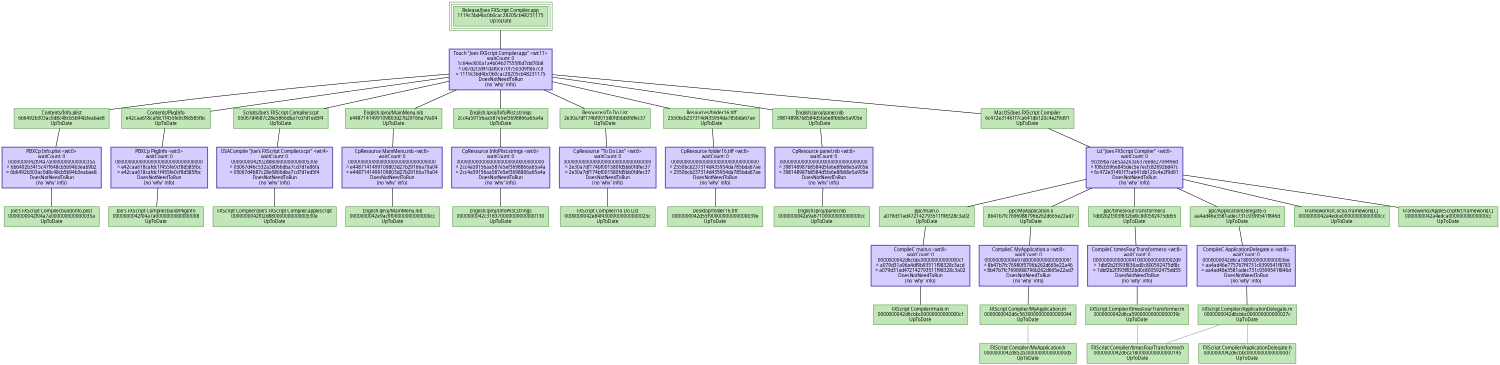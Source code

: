 digraph "Joe's FXScript Compiler" {
   size = "10.000000,8.500000";
   concentrate = false;

   node [ shape = box, style = filled, color = "0.3 0.5 0.6", fillcolor = "0.3 0.2 0.9", fontname = "Monaco", fontsize = "9" ];
   n00001 [ label = "Release/Joes FXScript Compiler.app\n1119c3bd4bc0b0cac28205cb48231175\nUpToDate", peripheries = 3 ];
   n00002 [ label = "Contents/Info.plist\n6b6492b303ac0d8c48cb5b94b3eabae8\nUpToDate" ];
   n00003 [ label = "Joe's FXScript Compiler.build/Info.plist\n0000000042f04a7a000000000000035a\nUpToDate" ];
   n00004 [ label = "Contents/PkgInfo\ne42caa618cafdc1f455fe0cf8d585fbc\nUpToDate" ];
   n00005 [ label = "Joe's FXScript Compiler.build/PkgInfo\n0000000042f04a7a0000000000000008\nUpToDate" ];
   n00006 [ label = "Scripts/Joe's FXScript Compiler.scpt\n05067d4687c28e5866dba7cd7d1ed5f4\nUpToDate" ];
   n00007 [ label = "FXScript Compiler/Joe's FXScript Compiler.applescript\n0000000042f02d88000000000000530e\nUpToDate" ];
   n00008 [ label = "English.lproj/MainMenu.nib\ne4487141499109803d27b29166a79a04\nUpToDate" ];
   n00009 [ label = "English.lproj/MainMenu.nib\n0000000042e9ac9f00000000000000cc\nUpToDate" ];
   n00010 [ label = "English.lproj/InfoPlist.strings\n2cc4a59156aa587e5ef3698866a65a4a\nUpToDate" ];
   n00011 [ label = "English.lproj/InfoPlist.strings\n0000000042c318370000000000000130\nUpToDate" ];
   n00012 [ label = "Resources/To Do List\n2e30a7df174bf001580fd5bb0fdfec37\nUpToDate" ];
   n00013 [ label = "FXScript Compiler/To Do List\n0000000042e84f43000000000000025c\nUpToDate" ];
   n00014 [ label = "Resources/folder16.tiff\n2550bcb237314d435954da785bda67ae\nUpToDate" ];
   n00015 [ label = "Desktop/folder16.tiff\n0000000042d55f90000000000000039e\nUpToDate" ];
   n00016 [ label = "English.lproj/panel.nib\n398148987b8584d5fa6e8fb68e5a905e\nUpToDate" ];
   n00017 [ label = "English.lproj/panel.nib\n0000000042e9a67100000000000000cc\nUpToDate" ];
   n00018 [ label = "ppc/main.o\na079d31ad472142793511f98328c3a02\nUpToDate" ];
   n00019 [ label = "FXScript Compiler/main.m\n0000000042d6cbbc00000000000000cf\nUpToDate" ];
   n00020 [ label = "ppc/MyApplication.o\n8b47b7fc7696988796b262d665e22ad7\nUpToDate" ];
   n00021 [ label = "FXScript Compiler/MyApplication.m\n0000000042d6c5630000000000000044\nUpToDate" ];
   n00022 [ label = "ppc/timesFourTransformer.o\n1dbf2b2f393f832bd0c800592475dd55\nUpToDate" ];
   n00023 [ label = "FXScript Compiler/timesFourTransformer.m\n0000000042d6ca59000000000000039c\nUpToDate" ];
   n00024 [ label = "ppc/ApplicationDelegate.o\naa4ad46e3581adec731c9399541f846d\nUpToDate" ];
   n00025 [ label = "FXScript Compiler/ApplicationDelegate.m\n0000000042d6cbbc000000000000027c\nUpToDate" ];
   n00026 [ label = "MacOS/Joes FXScript Compiler\n6c472e31461f7ca641db120c4e2f9d91\nUpToDate" ];
   n00027 [ label = "Frameworks/Cocoa.framework[C]\n0000000042a4edce00000000000000cc\nUpToDate" ];
   n00028 [ label = "Frameworks/AppleScriptKit.framework[C]\n0000000042a4edca00000000000000cc\nUpToDate" ];
   n00029 [ label = "FXScript Compiler/MyApplication.h\n0000000042d852b300000000000000d5\nUpToDate" ];
   n00030 [ label = "FXScript Compiler/timesFourTransformer.h\n0000000042d6ca180000000000000145\nUpToDate" ];
   n00031 [ label = "FXScript Compiler/ApplicationDelegate.h\n0000000042d6cbbc00000000000000d7\nUpToDate" ];

   node [ shape = box, style = "filled,bold", color = "0.7 0.5 0.7", fillcolor = "0.7 0.2 1.0", fontname = "Monaco", fontsize = "9" ];
   c00001 [ label = "PBXCp Info.plist <wt:0>\nwaitCount: 0\n0000000042f04a7a000000000000035a\n^ 6b6492b3415c47f648cb5b94b3eab9b2\n= 6b6492b303ac0d8c48cb5b94b3eabae8\nDoesNotNeedToRun\n(no 'why' info)" ];
   c00002 [ label = "PBXCp PkgInfo <wt:0>\nwaitCount: 0\n00000000000000000000000000000000\n^ e42caa618cafdc1f455fe0cf8d585fbc\n= e42caa618cafdc1f455fe0cf8d585fbc\nDoesNotNeedToRun\n(no 'why' info)" ];
   c00003 [ label = "OSACompile \"Joe's FXScript Compiler.scpt\" <wt:4>\nwaitCount: 0\n0000000042f02d88000000000000530e\n^ 05067d46c532a3d066dba7cd7d1e86fa\n= 05067d4687c28e5866dba7cd7d1ed5f4\nDoesNotNeedToRun\n(no 'why' info)" ];
   c00004 [ label = "CpResource MainMenu.nib <wt:6>\nwaitCount: 0\n00000000000000000000000000000000\n^ e4487141499109803d27b29166a79a04\n= e4487141499109803d27b29166a79a04\nDoesNotNeedToRun\n(no 'why' info)" ];
   c00005 [ label = "CpResource InfoPlist.strings <wt:6>\nwaitCount: 0\n00000000000000000000000000000000\n^ 2cc4a59156aa587e5ef3698866a65a4a\n= 2cc4a59156aa587e5ef3698866a65a4a\nDoesNotNeedToRun\n(no 'why' info)" ];
   c00006 [ label = "CpResource \"To Do List\" <wt:6>\nwaitCount: 0\n00000000000000000000000000000000\n^ 2e30a7df174bf001580fd5bb0fdfec37\n= 2e30a7df174bf001580fd5bb0fdfec37\nDoesNotNeedToRun\n(no 'why' info)" ];
   c00007 [ label = "CpResource folder16.tiff <wt:6>\nwaitCount: 0\n00000000000000000000000000000000\n^ 2550bcb237314d435954da785bda67ae\n= 2550bcb237314d435954da785bda67ae\nDoesNotNeedToRun\n(no 'why' info)" ];
   c00008 [ label = "CpResource panel.nib <wt:6>\nwaitCount: 0\n00000000000000000000000000000000\n^ 398148987b8584d5fa6e8fb68e5a905e\n= 398148987b8584d5fa6e8fb68e5a905e\nDoesNotNeedToRun\n(no 'why' info)" ];
   c00009 [ label = "CompileC main.o <wt:8>\nwaitCount: 0\n0000000042d6cbbc00000000000000cf\n^ a079d31a96a4df9b93511f98328c3acd\n= a079d31ad472142793511f98328c3a02\nDoesNotNeedToRun\n(no 'why' info)" ];
   c00010 [ label = "CompileC MyApplication.o <wt:8>\nwaitCount: 0\n00000000000e97d00000000000000091\n^ 8b47b7fc76980f5796b262d665e22a46\n= 8b47b7fc7696988796b262d665e22ad7\nDoesNotNeedToRun\n(no 'why' info)" ];
   c00011 [ label = "CompileC timesFourTransformer.o <wt:8>\nwaitCount: 0\n000000000000004100000000000002d9\n^ 1dbf2b2f393f836ad0c800592475df8c\n= 1dbf2b2f393f832bd0c800592475dd55\nDoesNotNeedToRun\n(no 'why' info)" ];
   c00012 [ label = "CompileC ApplicationDelegate.o <wt:8>\nwaitCount: 0\n0000000042d6ca1800000000000003ee\n^ aa4ad46e775767f4731c9399541f8783\n= aa4ad46e3581adec731c9399541f846d\nDoesNotNeedToRun\n(no 'why' info)" ];
   c00013 [ label = "Ld \"Joes FXScript Compiler\" <wt:8>\nwaitCount: 0\n9ccb9ba7ae5aa263a637ee8e270449ed\n^ f08cb596e845dec5e7ecfc82692bd47c\n= 6c472e31461f7ca641db120c4e2f9d91\nDoesNotNeedToRun\n(no 'why' info)" ];
   c00014 [ label = "Touch \"Joes FXScript Compiler.app\" <wt:11>\nwaitCount: 0\n1c64ec800a1a4b04b27555f6d7dd76b8\n^ 0d7d2f3d41dafbce70f7503d9ffe67cd\n= 1119c3bd4bc0b0cac28205cb48231175\nDoesNotNeedToRun\n(no 'why' info)" ];

   edge [ style = solid, color = black, arrowhead = none, arrowtail = normal ];
   n00001 -> { c00014 };
   n00002 -> { c00001 };
   n00004 -> { c00002 };
   n00006 -> { c00003 };
   n00008 -> { c00004 };
   n00010 -> { c00005 };
   n00012 -> { c00006 };
   n00014 -> { c00007 };
   n00016 -> { c00008 };
   n00018 -> { c00009 };
   n00020 -> { c00010 };
   n00022 -> { c00011 };
   n00024 -> { c00012 };
   n00026 -> { c00013 };
   c00001 -> { n00003 };
   c00002 -> { n00005 n00005 };
   c00003 -> { n00007 };
   c00004 -> { n00009 n00009 };
   c00005 -> { n00011 n00011 };
   c00006 -> { n00013 n00013 };
   c00007 -> { n00015 n00015 };
   c00008 -> { n00017 n00017 };
   c00009 -> { n00019 };
   c00010 -> { n00021 };
   c00011 -> { n00023 };
   c00012 -> { n00025 };
   c00013 -> { n00018 n00020 n00022 n00024 n00027 n00028 };
   c00014 -> { n00002 n00004 n00006 n00008 n00010 n00012 n00014 n00016 n00026 };

   edge [ style = solid, color = gray60, arrowhead = none, arrowtail = normal ];
   n00021 -> { n00029 };
   n00023 -> { n00030 };
   n00025 -> { n00031 n00030 };
}
